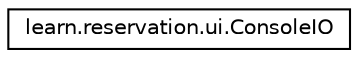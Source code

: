 digraph "Graphical Class Hierarchy"
{
 // LATEX_PDF_SIZE
  edge [fontname="Helvetica",fontsize="10",labelfontname="Helvetica",labelfontsize="10"];
  node [fontname="Helvetica",fontsize="10",shape=record];
  rankdir="LR";
  Node0 [label="learn.reservation.ui.ConsoleIO",height=0.2,width=0.4,color="black", fillcolor="white", style="filled",URL="$classlearn_1_1reservation_1_1ui_1_1_console_i_o.html",tooltip=" "];
}
